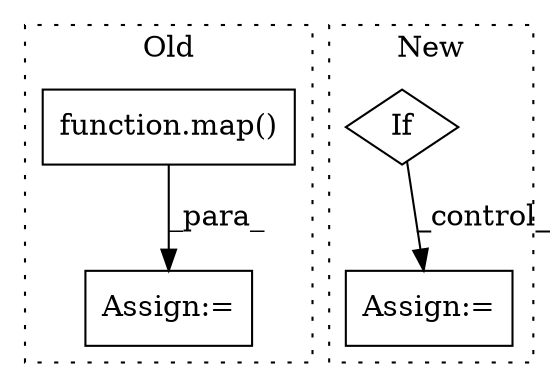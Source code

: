 digraph G {
subgraph cluster0 {
1 [label="function.map()" a="75" s="980,1018" l="4,1" shape="box"];
3 [label="Assign:=" a="68" s="977" l="3" shape="box"];
label = "Old";
style="dotted";
}
subgraph cluster1 {
2 [label="If" a="96" s="1993,2020" l="0,14" shape="diamond"];
4 [label="Assign:=" a="68" s="2105" l="3" shape="box"];
label = "New";
style="dotted";
}
1 -> 3 [label="_para_"];
2 -> 4 [label="_control_"];
}